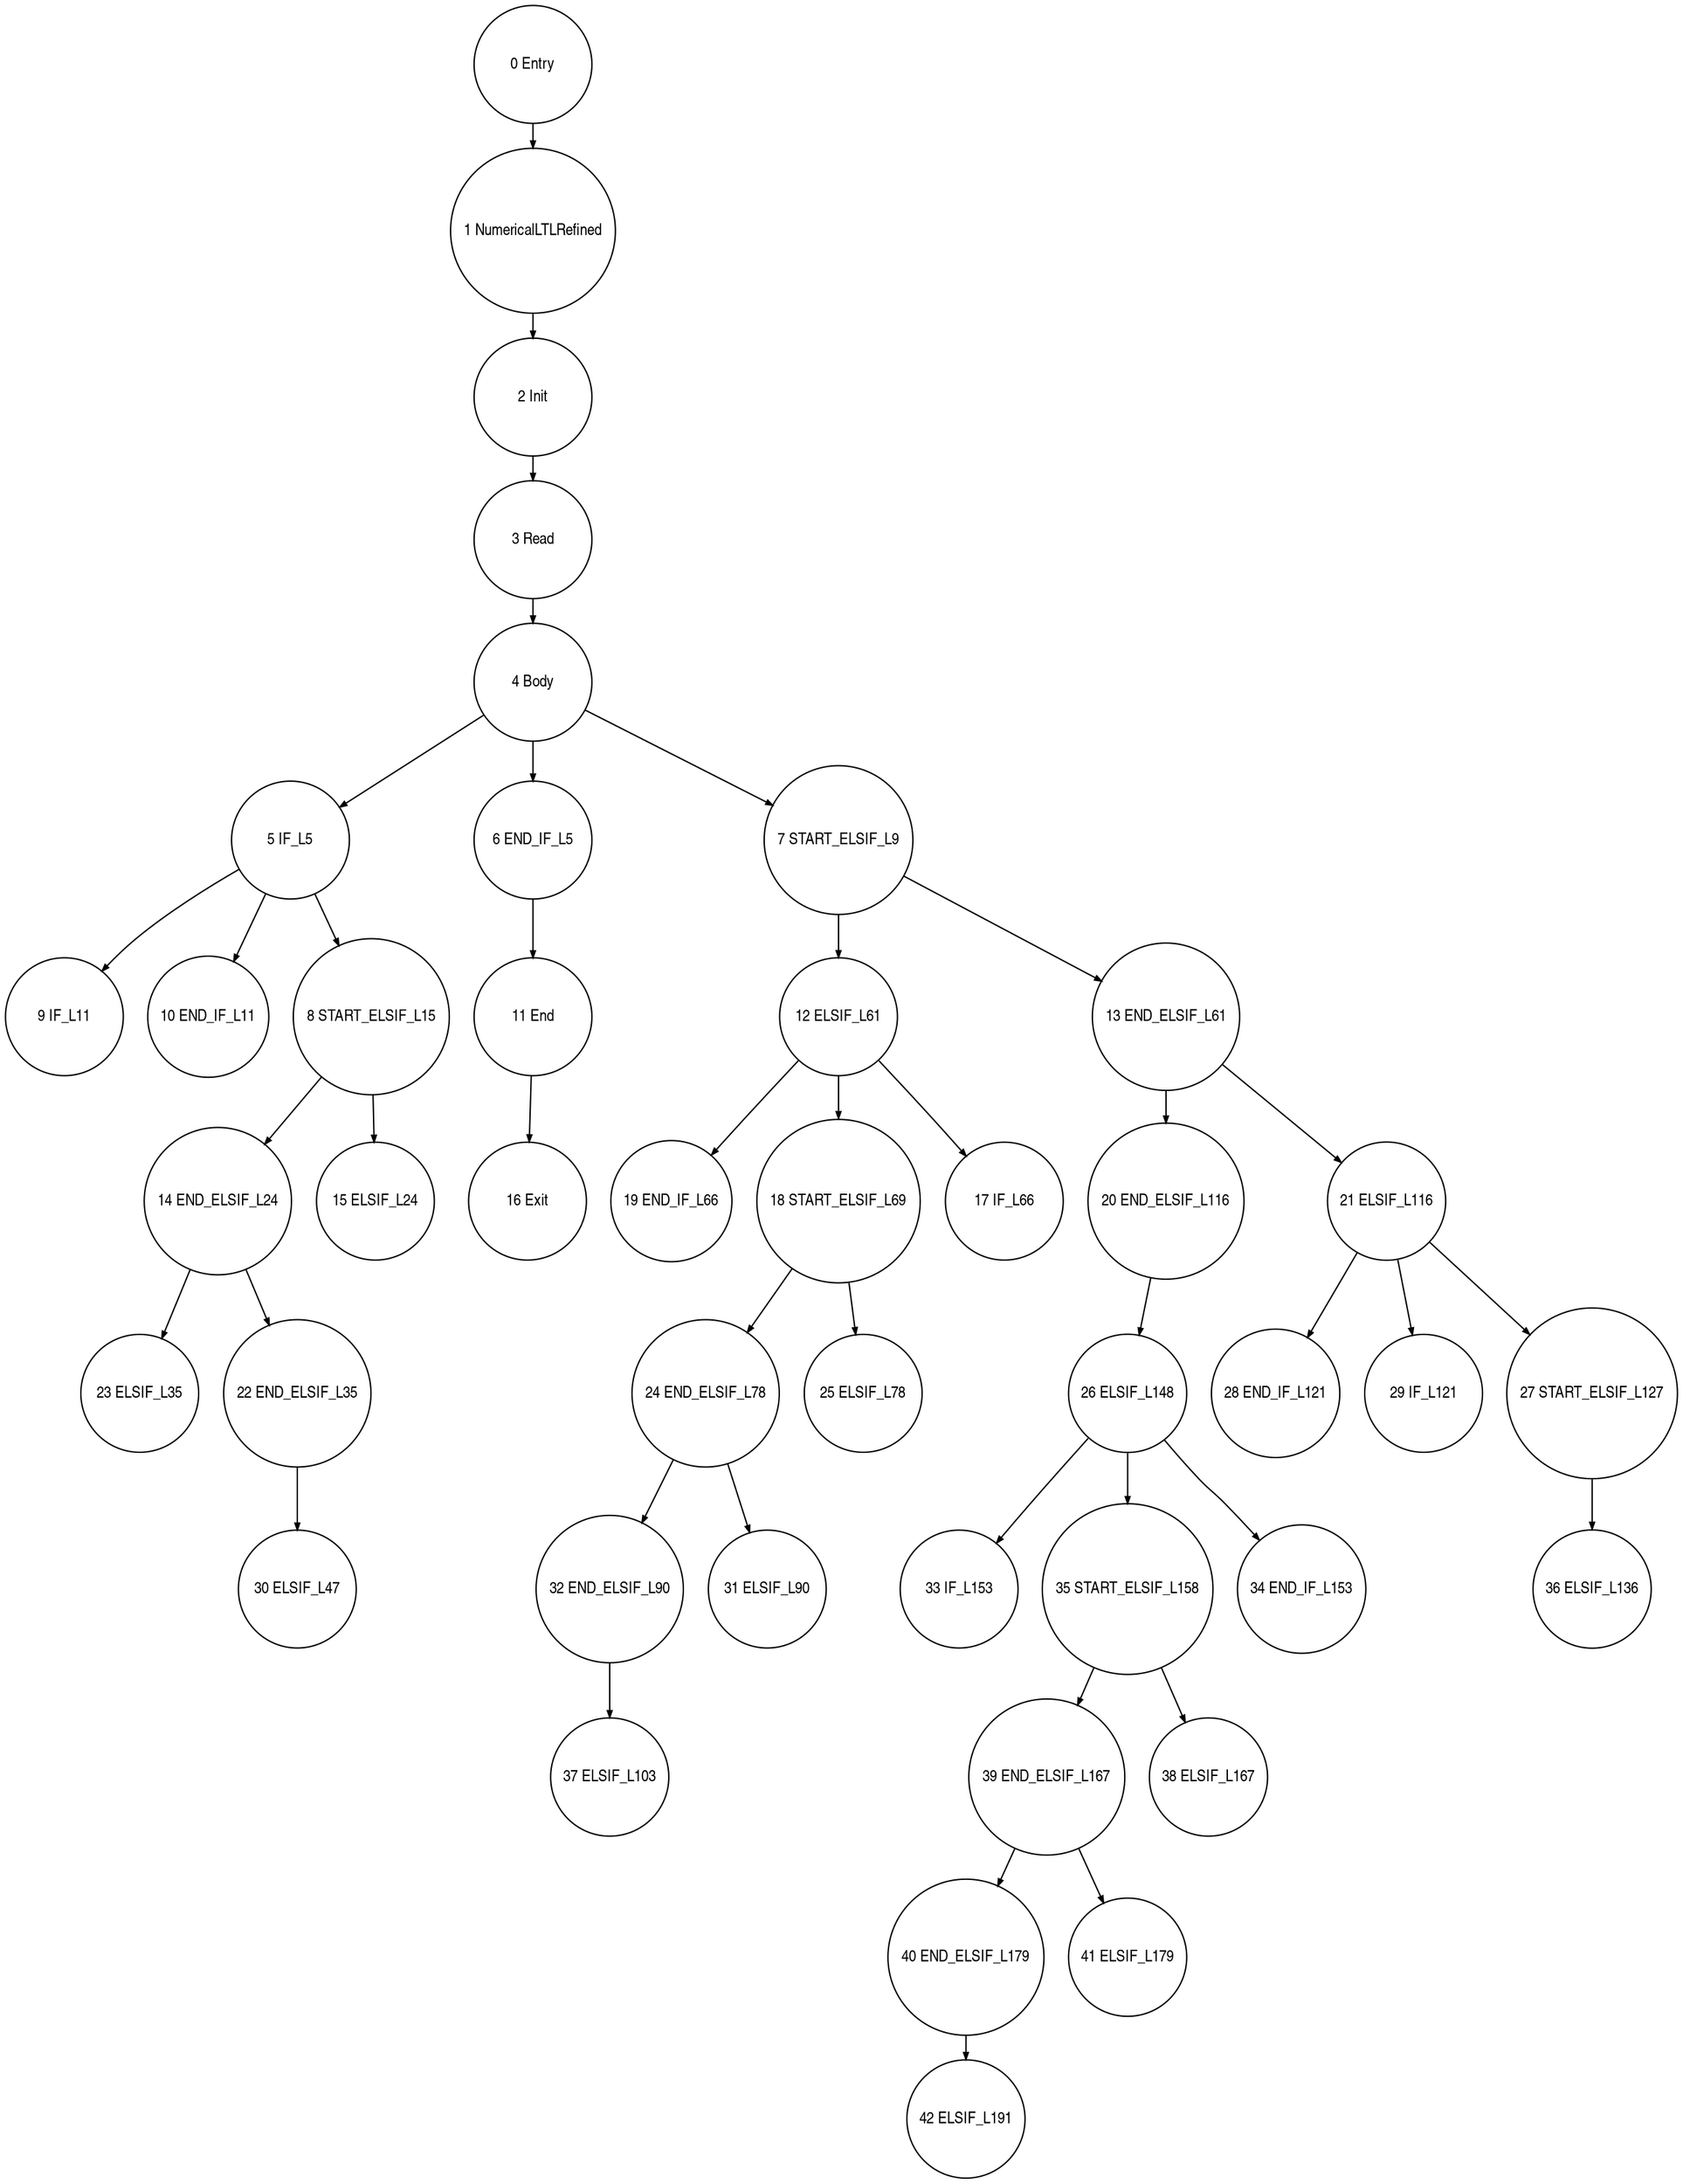 digraph G {
  ranksep=.25;
  edge [arrowsize=.5]
  node [shape=circle, fontname="ArialNarrow",
        fontsize=12,  height=1.2];
  "23 ELSIF_L35"; "28 END_IF_L121"; "1 NumericalLTLRefined"; "16 Exit"; "36 ELSIF_L136"; "33 IF_L153"; "14 END_ELSIF_L24"; "35 START_ELSIF_L158"; "42 ELSIF_L191"; "30 ELSIF_L47"; "37 ELSIF_L103"; "5 IF_L5"; "20 END_ELSIF_L116"; "19 END_IF_L66"; "12 ELSIF_L61"; "9 IF_L11"; "32 END_ELSIF_L90"; "10 END_IF_L11"; "34 END_IF_L153"; "40 END_ELSIF_L179"; "29 IF_L121"; "0 Entry"; "11 End"; "21 ELSIF_L116"; "2 Init"; "26 ELSIF_L148"; "31 ELSIF_L90"; "41 ELSIF_L179"; "39 END_ELSIF_L167"; "15 ELSIF_L24"; "4 Body"; "27 START_ELSIF_L127"; "3 Read"; "38 ELSIF_L167"; "24 END_ELSIF_L78"; "25 ELSIF_L78"; "18 START_ELSIF_L69"; "13 END_ELSIF_L61"; "8 START_ELSIF_L15"; "17 IF_L66"; "6 END_IF_L5"; "7 START_ELSIF_L9"; "22 END_ELSIF_L35"; 
  "27 START_ELSIF_L127" -> "36 ELSIF_L136";
  "14 END_ELSIF_L24" -> "22 END_ELSIF_L35";
  "14 END_ELSIF_L24" -> "23 ELSIF_L35";
  "3 Read" -> "4 Body";
  "0 Entry" -> "1 NumericalLTLRefined";
  "2 Init" -> "3 Read";
  "18 START_ELSIF_L69" -> "24 END_ELSIF_L78";
  "18 START_ELSIF_L69" -> "25 ELSIF_L78";
  "1 NumericalLTLRefined" -> "2 Init";
  "13 END_ELSIF_L61" -> "20 END_ELSIF_L116";
  "13 END_ELSIF_L61" -> "21 ELSIF_L116";
  "39 END_ELSIF_L167" -> "40 END_ELSIF_L179";
  "39 END_ELSIF_L167" -> "41 ELSIF_L179";
  "4 Body" -> "5 IF_L5";
  "4 Body" -> "6 END_IF_L5";
  "4 Body" -> "7 START_ELSIF_L9";
  "26 ELSIF_L148" -> "33 IF_L153";
  "26 ELSIF_L148" -> "34 END_IF_L153";
  "26 ELSIF_L148" -> "35 START_ELSIF_L158";
  "24 END_ELSIF_L78" -> "31 ELSIF_L90";
  "24 END_ELSIF_L78" -> "32 END_ELSIF_L90";
  "35 START_ELSIF_L158" -> "38 ELSIF_L167";
  "35 START_ELSIF_L158" -> "39 END_ELSIF_L167";
  "5 IF_L5" -> "8 START_ELSIF_L15";
  "5 IF_L5" -> "9 IF_L11";
  "5 IF_L5" -> "10 END_IF_L11";
  "22 END_ELSIF_L35" -> "30 ELSIF_L47";
  "6 END_IF_L5" -> "11 End";
  "32 END_ELSIF_L90" -> "37 ELSIF_L103";
  "7 START_ELSIF_L9" -> "12 ELSIF_L61";
  "7 START_ELSIF_L9" -> "13 END_ELSIF_L61";
  "20 END_ELSIF_L116" -> "26 ELSIF_L148";
  "8 START_ELSIF_L15" -> "14 END_ELSIF_L24";
  "8 START_ELSIF_L15" -> "15 ELSIF_L24";
  "21 ELSIF_L116" -> "27 START_ELSIF_L127";
  "21 ELSIF_L116" -> "28 END_IF_L121";
  "21 ELSIF_L116" -> "29 IF_L121";
  "40 END_ELSIF_L179" -> "42 ELSIF_L191";
  "12 ELSIF_L61" -> "17 IF_L66";
  "12 ELSIF_L61" -> "18 START_ELSIF_L69";
  "12 ELSIF_L61" -> "19 END_IF_L66";
  "11 End" -> "16 Exit";
}
